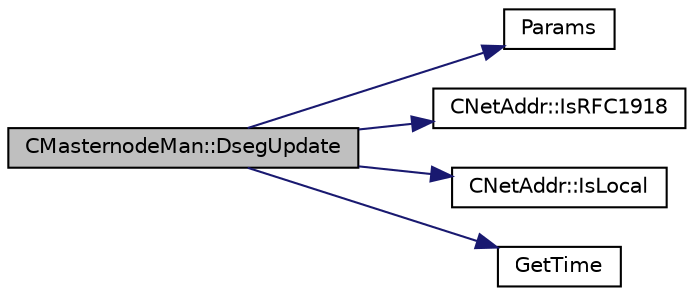 digraph "CMasternodeMan::DsegUpdate"
{
  edge [fontname="Helvetica",fontsize="10",labelfontname="Helvetica",labelfontsize="10"];
  node [fontname="Helvetica",fontsize="10",shape=record];
  rankdir="LR";
  Node119 [label="CMasternodeMan::DsegUpdate",height=0.2,width=0.4,color="black", fillcolor="grey75", style="filled", fontcolor="black"];
  Node119 -> Node120 [color="midnightblue",fontsize="10",style="solid",fontname="Helvetica"];
  Node120 [label="Params",height=0.2,width=0.4,color="black", fillcolor="white", style="filled",URL="$chainparams_8cpp.html#ace5c5b706d71a324a417dd2db394fd4a",tooltip="Return the currently selected parameters. "];
  Node119 -> Node121 [color="midnightblue",fontsize="10",style="solid",fontname="Helvetica"];
  Node121 [label="CNetAddr::IsRFC1918",height=0.2,width=0.4,color="black", fillcolor="white", style="filled",URL="$class_c_net_addr.html#a6c6d7376d8d0ae4c7cb0893add58069f"];
  Node119 -> Node122 [color="midnightblue",fontsize="10",style="solid",fontname="Helvetica"];
  Node122 [label="CNetAddr::IsLocal",height=0.2,width=0.4,color="black", fillcolor="white", style="filled",URL="$class_c_net_addr.html#a857bfcf95814b7d6ef4db309c84f179d"];
  Node119 -> Node123 [color="midnightblue",fontsize="10",style="solid",fontname="Helvetica"];
  Node123 [label="GetTime",height=0.2,width=0.4,color="black", fillcolor="white", style="filled",URL="$utiltime_8cpp.html#a46fac5fba8ba905b5f9acb364f5d8c6f",tooltip="For unit testing. "];
}
